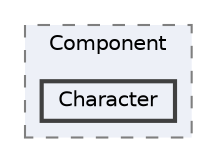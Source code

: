 digraph "C:/Users/むずでょ/Documents/Unity Projects/RMU-1-00-00-Research/Assets/RPGMaker/Codebase/Runtime/Map/Component/Character"
{
 // LATEX_PDF_SIZE
  bgcolor="transparent";
  edge [fontname=Helvetica,fontsize=10,labelfontname=Helvetica,labelfontsize=10];
  node [fontname=Helvetica,fontsize=10,shape=box,height=0.2,width=0.4];
  compound=true
  subgraph clusterdir_236974a4c31e271d4db64b41be6049be {
    graph [ bgcolor="#edf0f7", pencolor="grey50", label="Component", fontname=Helvetica,fontsize=10 style="filled,dashed", URL="dir_236974a4c31e271d4db64b41be6049be.html",tooltip=""]
  dir_1eb471f59518eb394dd3c1437bf41a96 [label="Character", fillcolor="#edf0f7", color="grey25", style="filled,bold", URL="dir_1eb471f59518eb394dd3c1437bf41a96.html",tooltip=""];
  }
}
